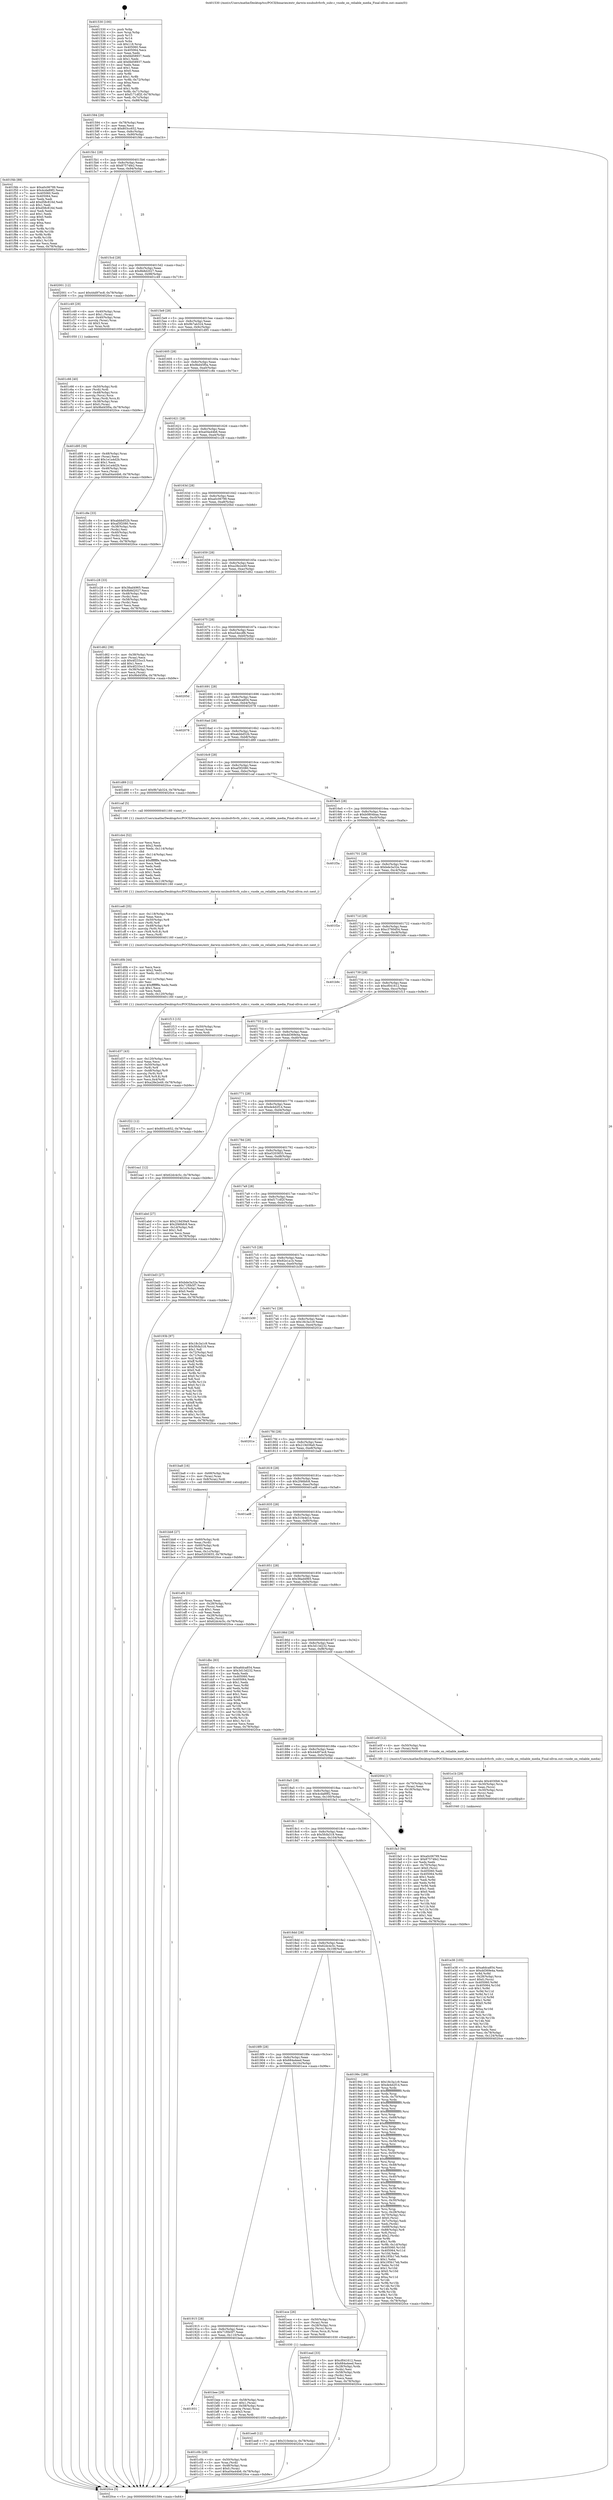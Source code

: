 digraph "0x401530" {
  label = "0x401530 (/mnt/c/Users/mathe/Desktop/tcc/POCII/binaries/extr_darwin-xnubsdvfsvfs_subr.c_vnode_on_reliable_media_Final-ollvm.out::main(0))"
  labelloc = "t"
  node[shape=record]

  Entry [label="",width=0.3,height=0.3,shape=circle,fillcolor=black,style=filled]
  "0x401594" [label="{
     0x401594 [29]\l
     | [instrs]\l
     &nbsp;&nbsp;0x401594 \<+3\>: mov -0x78(%rbp),%eax\l
     &nbsp;&nbsp;0x401597 \<+2\>: mov %eax,%ecx\l
     &nbsp;&nbsp;0x401599 \<+6\>: sub $0x803cc652,%ecx\l
     &nbsp;&nbsp;0x40159f \<+6\>: mov %eax,-0x8c(%rbp)\l
     &nbsp;&nbsp;0x4015a5 \<+6\>: mov %ecx,-0x90(%rbp)\l
     &nbsp;&nbsp;0x4015ab \<+6\>: je 0000000000401f4b \<main+0xa1b\>\l
  }"]
  "0x401f4b" [label="{
     0x401f4b [88]\l
     | [instrs]\l
     &nbsp;&nbsp;0x401f4b \<+5\>: mov $0xa0c06799,%eax\l
     &nbsp;&nbsp;0x401f50 \<+5\>: mov $0x4cda89f2,%ecx\l
     &nbsp;&nbsp;0x401f55 \<+7\>: mov 0x405060,%edx\l
     &nbsp;&nbsp;0x401f5c \<+7\>: mov 0x405064,%esi\l
     &nbsp;&nbsp;0x401f63 \<+2\>: mov %edx,%edi\l
     &nbsp;&nbsp;0x401f65 \<+6\>: add $0xd58c816d,%edi\l
     &nbsp;&nbsp;0x401f6b \<+3\>: sub $0x1,%edi\l
     &nbsp;&nbsp;0x401f6e \<+6\>: sub $0xd58c816d,%edi\l
     &nbsp;&nbsp;0x401f74 \<+3\>: imul %edi,%edx\l
     &nbsp;&nbsp;0x401f77 \<+3\>: and $0x1,%edx\l
     &nbsp;&nbsp;0x401f7a \<+3\>: cmp $0x0,%edx\l
     &nbsp;&nbsp;0x401f7d \<+4\>: sete %r8b\l
     &nbsp;&nbsp;0x401f81 \<+3\>: cmp $0xa,%esi\l
     &nbsp;&nbsp;0x401f84 \<+4\>: setl %r9b\l
     &nbsp;&nbsp;0x401f88 \<+3\>: mov %r8b,%r10b\l
     &nbsp;&nbsp;0x401f8b \<+3\>: and %r9b,%r10b\l
     &nbsp;&nbsp;0x401f8e \<+3\>: xor %r9b,%r8b\l
     &nbsp;&nbsp;0x401f91 \<+3\>: or %r8b,%r10b\l
     &nbsp;&nbsp;0x401f94 \<+4\>: test $0x1,%r10b\l
     &nbsp;&nbsp;0x401f98 \<+3\>: cmovne %ecx,%eax\l
     &nbsp;&nbsp;0x401f9b \<+3\>: mov %eax,-0x78(%rbp)\l
     &nbsp;&nbsp;0x401f9e \<+5\>: jmp 00000000004020ce \<main+0xb9e\>\l
  }"]
  "0x4015b1" [label="{
     0x4015b1 [28]\l
     | [instrs]\l
     &nbsp;&nbsp;0x4015b1 \<+5\>: jmp 00000000004015b6 \<main+0x86\>\l
     &nbsp;&nbsp;0x4015b6 \<+6\>: mov -0x8c(%rbp),%eax\l
     &nbsp;&nbsp;0x4015bc \<+5\>: sub $0x87574fe2,%eax\l
     &nbsp;&nbsp;0x4015c1 \<+6\>: mov %eax,-0x94(%rbp)\l
     &nbsp;&nbsp;0x4015c7 \<+6\>: je 0000000000402001 \<main+0xad1\>\l
  }"]
  Exit [label="",width=0.3,height=0.3,shape=circle,fillcolor=black,style=filled,peripheries=2]
  "0x402001" [label="{
     0x402001 [12]\l
     | [instrs]\l
     &nbsp;&nbsp;0x402001 \<+7\>: movl $0x44d97ec8,-0x78(%rbp)\l
     &nbsp;&nbsp;0x402008 \<+5\>: jmp 00000000004020ce \<main+0xb9e\>\l
  }"]
  "0x4015cd" [label="{
     0x4015cd [28]\l
     | [instrs]\l
     &nbsp;&nbsp;0x4015cd \<+5\>: jmp 00000000004015d2 \<main+0xa2\>\l
     &nbsp;&nbsp;0x4015d2 \<+6\>: mov -0x8c(%rbp),%eax\l
     &nbsp;&nbsp;0x4015d8 \<+5\>: sub $0x8b8d2027,%eax\l
     &nbsp;&nbsp;0x4015dd \<+6\>: mov %eax,-0x98(%rbp)\l
     &nbsp;&nbsp;0x4015e3 \<+6\>: je 0000000000401c49 \<main+0x719\>\l
  }"]
  "0x401f22" [label="{
     0x401f22 [12]\l
     | [instrs]\l
     &nbsp;&nbsp;0x401f22 \<+7\>: movl $0x803cc652,-0x78(%rbp)\l
     &nbsp;&nbsp;0x401f29 \<+5\>: jmp 00000000004020ce \<main+0xb9e\>\l
  }"]
  "0x401c49" [label="{
     0x401c49 [29]\l
     | [instrs]\l
     &nbsp;&nbsp;0x401c49 \<+4\>: mov -0x40(%rbp),%rax\l
     &nbsp;&nbsp;0x401c4d \<+6\>: movl $0x1,(%rax)\l
     &nbsp;&nbsp;0x401c53 \<+4\>: mov -0x40(%rbp),%rax\l
     &nbsp;&nbsp;0x401c57 \<+3\>: movslq (%rax),%rax\l
     &nbsp;&nbsp;0x401c5a \<+4\>: shl $0x3,%rax\l
     &nbsp;&nbsp;0x401c5e \<+3\>: mov %rax,%rdi\l
     &nbsp;&nbsp;0x401c61 \<+5\>: call 0000000000401050 \<malloc@plt\>\l
     | [calls]\l
     &nbsp;&nbsp;0x401050 \{1\} (unknown)\l
  }"]
  "0x4015e9" [label="{
     0x4015e9 [28]\l
     | [instrs]\l
     &nbsp;&nbsp;0x4015e9 \<+5\>: jmp 00000000004015ee \<main+0xbe\>\l
     &nbsp;&nbsp;0x4015ee \<+6\>: mov -0x8c(%rbp),%eax\l
     &nbsp;&nbsp;0x4015f4 \<+5\>: sub $0x9b7ab324,%eax\l
     &nbsp;&nbsp;0x4015f9 \<+6\>: mov %eax,-0x9c(%rbp)\l
     &nbsp;&nbsp;0x4015ff \<+6\>: je 0000000000401d95 \<main+0x865\>\l
  }"]
  "0x401ee8" [label="{
     0x401ee8 [12]\l
     | [instrs]\l
     &nbsp;&nbsp;0x401ee8 \<+7\>: movl $0x310e4e1e,-0x78(%rbp)\l
     &nbsp;&nbsp;0x401eef \<+5\>: jmp 00000000004020ce \<main+0xb9e\>\l
  }"]
  "0x401d95" [label="{
     0x401d95 [39]\l
     | [instrs]\l
     &nbsp;&nbsp;0x401d95 \<+4\>: mov -0x48(%rbp),%rax\l
     &nbsp;&nbsp;0x401d99 \<+2\>: mov (%rax),%ecx\l
     &nbsp;&nbsp;0x401d9b \<+6\>: add $0x1e1a4d2b,%ecx\l
     &nbsp;&nbsp;0x401da1 \<+3\>: add $0x1,%ecx\l
     &nbsp;&nbsp;0x401da4 \<+6\>: sub $0x1e1a4d2b,%ecx\l
     &nbsp;&nbsp;0x401daa \<+4\>: mov -0x48(%rbp),%rax\l
     &nbsp;&nbsp;0x401dae \<+2\>: mov %ecx,(%rax)\l
     &nbsp;&nbsp;0x401db0 \<+7\>: movl $0xa04a44b6,-0x78(%rbp)\l
     &nbsp;&nbsp;0x401db7 \<+5\>: jmp 00000000004020ce \<main+0xb9e\>\l
  }"]
  "0x401605" [label="{
     0x401605 [28]\l
     | [instrs]\l
     &nbsp;&nbsp;0x401605 \<+5\>: jmp 000000000040160a \<main+0xda\>\l
     &nbsp;&nbsp;0x40160a \<+6\>: mov -0x8c(%rbp),%eax\l
     &nbsp;&nbsp;0x401610 \<+5\>: sub $0x9bd45f0a,%eax\l
     &nbsp;&nbsp;0x401615 \<+6\>: mov %eax,-0xa0(%rbp)\l
     &nbsp;&nbsp;0x40161b \<+6\>: je 0000000000401c8e \<main+0x75e\>\l
  }"]
  "0x401e38" [label="{
     0x401e38 [105]\l
     | [instrs]\l
     &nbsp;&nbsp;0x401e38 \<+5\>: mov $0xa6dca854,%esi\l
     &nbsp;&nbsp;0x401e3d \<+5\>: mov $0xdd369e4a,%edx\l
     &nbsp;&nbsp;0x401e42 \<+3\>: xor %r8d,%r8d\l
     &nbsp;&nbsp;0x401e45 \<+4\>: mov -0x28(%rbp),%rcx\l
     &nbsp;&nbsp;0x401e49 \<+6\>: movl $0x0,(%rcx)\l
     &nbsp;&nbsp;0x401e4f \<+8\>: mov 0x405060,%r9d\l
     &nbsp;&nbsp;0x401e57 \<+8\>: mov 0x405064,%r10d\l
     &nbsp;&nbsp;0x401e5f \<+4\>: sub $0x1,%r8d\l
     &nbsp;&nbsp;0x401e63 \<+3\>: mov %r9d,%r11d\l
     &nbsp;&nbsp;0x401e66 \<+3\>: add %r8d,%r11d\l
     &nbsp;&nbsp;0x401e69 \<+4\>: imul %r11d,%r9d\l
     &nbsp;&nbsp;0x401e6d \<+4\>: and $0x1,%r9d\l
     &nbsp;&nbsp;0x401e71 \<+4\>: cmp $0x0,%r9d\l
     &nbsp;&nbsp;0x401e75 \<+3\>: sete %bl\l
     &nbsp;&nbsp;0x401e78 \<+4\>: cmp $0xa,%r10d\l
     &nbsp;&nbsp;0x401e7c \<+4\>: setl %r14b\l
     &nbsp;&nbsp;0x401e80 \<+3\>: mov %bl,%r15b\l
     &nbsp;&nbsp;0x401e83 \<+3\>: and %r14b,%r15b\l
     &nbsp;&nbsp;0x401e86 \<+3\>: xor %r14b,%bl\l
     &nbsp;&nbsp;0x401e89 \<+3\>: or %bl,%r15b\l
     &nbsp;&nbsp;0x401e8c \<+4\>: test $0x1,%r15b\l
     &nbsp;&nbsp;0x401e90 \<+3\>: cmovne %edx,%esi\l
     &nbsp;&nbsp;0x401e93 \<+3\>: mov %esi,-0x78(%rbp)\l
     &nbsp;&nbsp;0x401e96 \<+6\>: mov %eax,-0x124(%rbp)\l
     &nbsp;&nbsp;0x401e9c \<+5\>: jmp 00000000004020ce \<main+0xb9e\>\l
  }"]
  "0x401c8e" [label="{
     0x401c8e [33]\l
     | [instrs]\l
     &nbsp;&nbsp;0x401c8e \<+5\>: mov $0xabbbd52b,%eax\l
     &nbsp;&nbsp;0x401c93 \<+5\>: mov $0xaf3f2080,%ecx\l
     &nbsp;&nbsp;0x401c98 \<+4\>: mov -0x38(%rbp),%rdx\l
     &nbsp;&nbsp;0x401c9c \<+2\>: mov (%rdx),%esi\l
     &nbsp;&nbsp;0x401c9e \<+4\>: mov -0x40(%rbp),%rdx\l
     &nbsp;&nbsp;0x401ca2 \<+2\>: cmp (%rdx),%esi\l
     &nbsp;&nbsp;0x401ca4 \<+3\>: cmovl %ecx,%eax\l
     &nbsp;&nbsp;0x401ca7 \<+3\>: mov %eax,-0x78(%rbp)\l
     &nbsp;&nbsp;0x401caa \<+5\>: jmp 00000000004020ce \<main+0xb9e\>\l
  }"]
  "0x401621" [label="{
     0x401621 [28]\l
     | [instrs]\l
     &nbsp;&nbsp;0x401621 \<+5\>: jmp 0000000000401626 \<main+0xf6\>\l
     &nbsp;&nbsp;0x401626 \<+6\>: mov -0x8c(%rbp),%eax\l
     &nbsp;&nbsp;0x40162c \<+5\>: sub $0xa04a44b6,%eax\l
     &nbsp;&nbsp;0x401631 \<+6\>: mov %eax,-0xa4(%rbp)\l
     &nbsp;&nbsp;0x401637 \<+6\>: je 0000000000401c28 \<main+0x6f8\>\l
  }"]
  "0x401e1b" [label="{
     0x401e1b [29]\l
     | [instrs]\l
     &nbsp;&nbsp;0x401e1b \<+10\>: movabs $0x4030b6,%rdi\l
     &nbsp;&nbsp;0x401e25 \<+4\>: mov -0x30(%rbp),%rcx\l
     &nbsp;&nbsp;0x401e29 \<+2\>: mov %eax,(%rcx)\l
     &nbsp;&nbsp;0x401e2b \<+4\>: mov -0x30(%rbp),%rcx\l
     &nbsp;&nbsp;0x401e2f \<+2\>: mov (%rcx),%esi\l
     &nbsp;&nbsp;0x401e31 \<+2\>: mov $0x0,%al\l
     &nbsp;&nbsp;0x401e33 \<+5\>: call 0000000000401040 \<printf@plt\>\l
     | [calls]\l
     &nbsp;&nbsp;0x401040 \{1\} (unknown)\l
  }"]
  "0x401c28" [label="{
     0x401c28 [33]\l
     | [instrs]\l
     &nbsp;&nbsp;0x401c28 \<+5\>: mov $0x38ad4965,%eax\l
     &nbsp;&nbsp;0x401c2d \<+5\>: mov $0x8b8d2027,%ecx\l
     &nbsp;&nbsp;0x401c32 \<+4\>: mov -0x48(%rbp),%rdx\l
     &nbsp;&nbsp;0x401c36 \<+2\>: mov (%rdx),%esi\l
     &nbsp;&nbsp;0x401c38 \<+4\>: mov -0x58(%rbp),%rdx\l
     &nbsp;&nbsp;0x401c3c \<+2\>: cmp (%rdx),%esi\l
     &nbsp;&nbsp;0x401c3e \<+3\>: cmovl %ecx,%eax\l
     &nbsp;&nbsp;0x401c41 \<+3\>: mov %eax,-0x78(%rbp)\l
     &nbsp;&nbsp;0x401c44 \<+5\>: jmp 00000000004020ce \<main+0xb9e\>\l
  }"]
  "0x40163d" [label="{
     0x40163d [28]\l
     | [instrs]\l
     &nbsp;&nbsp;0x40163d \<+5\>: jmp 0000000000401642 \<main+0x112\>\l
     &nbsp;&nbsp;0x401642 \<+6\>: mov -0x8c(%rbp),%eax\l
     &nbsp;&nbsp;0x401648 \<+5\>: sub $0xa0c06799,%eax\l
     &nbsp;&nbsp;0x40164d \<+6\>: mov %eax,-0xa8(%rbp)\l
     &nbsp;&nbsp;0x401653 \<+6\>: je 00000000004020bd \<main+0xb8d\>\l
  }"]
  "0x401d37" [label="{
     0x401d37 [43]\l
     | [instrs]\l
     &nbsp;&nbsp;0x401d37 \<+6\>: mov -0x120(%rbp),%ecx\l
     &nbsp;&nbsp;0x401d3d \<+3\>: imul %eax,%ecx\l
     &nbsp;&nbsp;0x401d40 \<+4\>: mov -0x50(%rbp),%r8\l
     &nbsp;&nbsp;0x401d44 \<+3\>: mov (%r8),%r8\l
     &nbsp;&nbsp;0x401d47 \<+4\>: mov -0x48(%rbp),%r9\l
     &nbsp;&nbsp;0x401d4b \<+3\>: movslq (%r9),%r9\l
     &nbsp;&nbsp;0x401d4e \<+4\>: mov (%r8,%r9,8),%r8\l
     &nbsp;&nbsp;0x401d52 \<+4\>: mov %ecx,0x4(%r8)\l
     &nbsp;&nbsp;0x401d56 \<+7\>: movl $0xa28e2e49,-0x78(%rbp)\l
     &nbsp;&nbsp;0x401d5d \<+5\>: jmp 00000000004020ce \<main+0xb9e\>\l
  }"]
  "0x4020bd" [label="{
     0x4020bd\l
  }", style=dashed]
  "0x401659" [label="{
     0x401659 [28]\l
     | [instrs]\l
     &nbsp;&nbsp;0x401659 \<+5\>: jmp 000000000040165e \<main+0x12e\>\l
     &nbsp;&nbsp;0x40165e \<+6\>: mov -0x8c(%rbp),%eax\l
     &nbsp;&nbsp;0x401664 \<+5\>: sub $0xa28e2e49,%eax\l
     &nbsp;&nbsp;0x401669 \<+6\>: mov %eax,-0xac(%rbp)\l
     &nbsp;&nbsp;0x40166f \<+6\>: je 0000000000401d62 \<main+0x832\>\l
  }"]
  "0x401d0b" [label="{
     0x401d0b [44]\l
     | [instrs]\l
     &nbsp;&nbsp;0x401d0b \<+2\>: xor %ecx,%ecx\l
     &nbsp;&nbsp;0x401d0d \<+5\>: mov $0x2,%edx\l
     &nbsp;&nbsp;0x401d12 \<+6\>: mov %edx,-0x11c(%rbp)\l
     &nbsp;&nbsp;0x401d18 \<+1\>: cltd\l
     &nbsp;&nbsp;0x401d19 \<+6\>: mov -0x11c(%rbp),%esi\l
     &nbsp;&nbsp;0x401d1f \<+2\>: idiv %esi\l
     &nbsp;&nbsp;0x401d21 \<+6\>: imul $0xfffffffe,%edx,%edx\l
     &nbsp;&nbsp;0x401d27 \<+3\>: sub $0x1,%ecx\l
     &nbsp;&nbsp;0x401d2a \<+2\>: sub %ecx,%edx\l
     &nbsp;&nbsp;0x401d2c \<+6\>: mov %edx,-0x120(%rbp)\l
     &nbsp;&nbsp;0x401d32 \<+5\>: call 0000000000401160 \<next_i\>\l
     | [calls]\l
     &nbsp;&nbsp;0x401160 \{1\} (/mnt/c/Users/mathe/Desktop/tcc/POCII/binaries/extr_darwin-xnubsdvfsvfs_subr.c_vnode_on_reliable_media_Final-ollvm.out::next_i)\l
  }"]
  "0x401d62" [label="{
     0x401d62 [39]\l
     | [instrs]\l
     &nbsp;&nbsp;0x401d62 \<+4\>: mov -0x38(%rbp),%rax\l
     &nbsp;&nbsp;0x401d66 \<+2\>: mov (%rax),%ecx\l
     &nbsp;&nbsp;0x401d68 \<+6\>: sub $0x4f233cc3,%ecx\l
     &nbsp;&nbsp;0x401d6e \<+3\>: add $0x1,%ecx\l
     &nbsp;&nbsp;0x401d71 \<+6\>: add $0x4f233cc3,%ecx\l
     &nbsp;&nbsp;0x401d77 \<+4\>: mov -0x38(%rbp),%rax\l
     &nbsp;&nbsp;0x401d7b \<+2\>: mov %ecx,(%rax)\l
     &nbsp;&nbsp;0x401d7d \<+7\>: movl $0x9bd45f0a,-0x78(%rbp)\l
     &nbsp;&nbsp;0x401d84 \<+5\>: jmp 00000000004020ce \<main+0xb9e\>\l
  }"]
  "0x401675" [label="{
     0x401675 [28]\l
     | [instrs]\l
     &nbsp;&nbsp;0x401675 \<+5\>: jmp 000000000040167a \<main+0x14a\>\l
     &nbsp;&nbsp;0x40167a \<+6\>: mov -0x8c(%rbp),%eax\l
     &nbsp;&nbsp;0x401680 \<+5\>: sub $0xa54ecdfb,%eax\l
     &nbsp;&nbsp;0x401685 \<+6\>: mov %eax,-0xb0(%rbp)\l
     &nbsp;&nbsp;0x40168b \<+6\>: je 000000000040205d \<main+0xb2d\>\l
  }"]
  "0x401ce8" [label="{
     0x401ce8 [35]\l
     | [instrs]\l
     &nbsp;&nbsp;0x401ce8 \<+6\>: mov -0x118(%rbp),%ecx\l
     &nbsp;&nbsp;0x401cee \<+3\>: imul %eax,%ecx\l
     &nbsp;&nbsp;0x401cf1 \<+4\>: mov -0x50(%rbp),%r8\l
     &nbsp;&nbsp;0x401cf5 \<+3\>: mov (%r8),%r8\l
     &nbsp;&nbsp;0x401cf8 \<+4\>: mov -0x48(%rbp),%r9\l
     &nbsp;&nbsp;0x401cfc \<+3\>: movslq (%r9),%r9\l
     &nbsp;&nbsp;0x401cff \<+4\>: mov (%r8,%r9,8),%r8\l
     &nbsp;&nbsp;0x401d03 \<+3\>: mov %ecx,(%r8)\l
     &nbsp;&nbsp;0x401d06 \<+5\>: call 0000000000401160 \<next_i\>\l
     | [calls]\l
     &nbsp;&nbsp;0x401160 \{1\} (/mnt/c/Users/mathe/Desktop/tcc/POCII/binaries/extr_darwin-xnubsdvfsvfs_subr.c_vnode_on_reliable_media_Final-ollvm.out::next_i)\l
  }"]
  "0x40205d" [label="{
     0x40205d\l
  }", style=dashed]
  "0x401691" [label="{
     0x401691 [28]\l
     | [instrs]\l
     &nbsp;&nbsp;0x401691 \<+5\>: jmp 0000000000401696 \<main+0x166\>\l
     &nbsp;&nbsp;0x401696 \<+6\>: mov -0x8c(%rbp),%eax\l
     &nbsp;&nbsp;0x40169c \<+5\>: sub $0xa6dca854,%eax\l
     &nbsp;&nbsp;0x4016a1 \<+6\>: mov %eax,-0xb4(%rbp)\l
     &nbsp;&nbsp;0x4016a7 \<+6\>: je 0000000000402078 \<main+0xb48\>\l
  }"]
  "0x401cb4" [label="{
     0x401cb4 [52]\l
     | [instrs]\l
     &nbsp;&nbsp;0x401cb4 \<+2\>: xor %ecx,%ecx\l
     &nbsp;&nbsp;0x401cb6 \<+5\>: mov $0x2,%edx\l
     &nbsp;&nbsp;0x401cbb \<+6\>: mov %edx,-0x114(%rbp)\l
     &nbsp;&nbsp;0x401cc1 \<+1\>: cltd\l
     &nbsp;&nbsp;0x401cc2 \<+6\>: mov -0x114(%rbp),%esi\l
     &nbsp;&nbsp;0x401cc8 \<+2\>: idiv %esi\l
     &nbsp;&nbsp;0x401cca \<+6\>: imul $0xfffffffe,%edx,%edx\l
     &nbsp;&nbsp;0x401cd0 \<+2\>: mov %ecx,%edi\l
     &nbsp;&nbsp;0x401cd2 \<+2\>: sub %edx,%edi\l
     &nbsp;&nbsp;0x401cd4 \<+2\>: mov %ecx,%edx\l
     &nbsp;&nbsp;0x401cd6 \<+3\>: sub $0x1,%edx\l
     &nbsp;&nbsp;0x401cd9 \<+2\>: add %edx,%edi\l
     &nbsp;&nbsp;0x401cdb \<+2\>: sub %edi,%ecx\l
     &nbsp;&nbsp;0x401cdd \<+6\>: mov %ecx,-0x118(%rbp)\l
     &nbsp;&nbsp;0x401ce3 \<+5\>: call 0000000000401160 \<next_i\>\l
     | [calls]\l
     &nbsp;&nbsp;0x401160 \{1\} (/mnt/c/Users/mathe/Desktop/tcc/POCII/binaries/extr_darwin-xnubsdvfsvfs_subr.c_vnode_on_reliable_media_Final-ollvm.out::next_i)\l
  }"]
  "0x402078" [label="{
     0x402078\l
  }", style=dashed]
  "0x4016ad" [label="{
     0x4016ad [28]\l
     | [instrs]\l
     &nbsp;&nbsp;0x4016ad \<+5\>: jmp 00000000004016b2 \<main+0x182\>\l
     &nbsp;&nbsp;0x4016b2 \<+6\>: mov -0x8c(%rbp),%eax\l
     &nbsp;&nbsp;0x4016b8 \<+5\>: sub $0xabbbd52b,%eax\l
     &nbsp;&nbsp;0x4016bd \<+6\>: mov %eax,-0xb8(%rbp)\l
     &nbsp;&nbsp;0x4016c3 \<+6\>: je 0000000000401d89 \<main+0x859\>\l
  }"]
  "0x401c66" [label="{
     0x401c66 [40]\l
     | [instrs]\l
     &nbsp;&nbsp;0x401c66 \<+4\>: mov -0x50(%rbp),%rdi\l
     &nbsp;&nbsp;0x401c6a \<+3\>: mov (%rdi),%rdi\l
     &nbsp;&nbsp;0x401c6d \<+4\>: mov -0x48(%rbp),%rcx\l
     &nbsp;&nbsp;0x401c71 \<+3\>: movslq (%rcx),%rcx\l
     &nbsp;&nbsp;0x401c74 \<+4\>: mov %rax,(%rdi,%rcx,8)\l
     &nbsp;&nbsp;0x401c78 \<+4\>: mov -0x38(%rbp),%rax\l
     &nbsp;&nbsp;0x401c7c \<+6\>: movl $0x0,(%rax)\l
     &nbsp;&nbsp;0x401c82 \<+7\>: movl $0x9bd45f0a,-0x78(%rbp)\l
     &nbsp;&nbsp;0x401c89 \<+5\>: jmp 00000000004020ce \<main+0xb9e\>\l
  }"]
  "0x401d89" [label="{
     0x401d89 [12]\l
     | [instrs]\l
     &nbsp;&nbsp;0x401d89 \<+7\>: movl $0x9b7ab324,-0x78(%rbp)\l
     &nbsp;&nbsp;0x401d90 \<+5\>: jmp 00000000004020ce \<main+0xb9e\>\l
  }"]
  "0x4016c9" [label="{
     0x4016c9 [28]\l
     | [instrs]\l
     &nbsp;&nbsp;0x4016c9 \<+5\>: jmp 00000000004016ce \<main+0x19e\>\l
     &nbsp;&nbsp;0x4016ce \<+6\>: mov -0x8c(%rbp),%eax\l
     &nbsp;&nbsp;0x4016d4 \<+5\>: sub $0xaf3f2080,%eax\l
     &nbsp;&nbsp;0x4016d9 \<+6\>: mov %eax,-0xbc(%rbp)\l
     &nbsp;&nbsp;0x4016df \<+6\>: je 0000000000401caf \<main+0x77f\>\l
  }"]
  "0x401c0b" [label="{
     0x401c0b [29]\l
     | [instrs]\l
     &nbsp;&nbsp;0x401c0b \<+4\>: mov -0x50(%rbp),%rdi\l
     &nbsp;&nbsp;0x401c0f \<+3\>: mov %rax,(%rdi)\l
     &nbsp;&nbsp;0x401c12 \<+4\>: mov -0x48(%rbp),%rax\l
     &nbsp;&nbsp;0x401c16 \<+6\>: movl $0x0,(%rax)\l
     &nbsp;&nbsp;0x401c1c \<+7\>: movl $0xa04a44b6,-0x78(%rbp)\l
     &nbsp;&nbsp;0x401c23 \<+5\>: jmp 00000000004020ce \<main+0xb9e\>\l
  }"]
  "0x401caf" [label="{
     0x401caf [5]\l
     | [instrs]\l
     &nbsp;&nbsp;0x401caf \<+5\>: call 0000000000401160 \<next_i\>\l
     | [calls]\l
     &nbsp;&nbsp;0x401160 \{1\} (/mnt/c/Users/mathe/Desktop/tcc/POCII/binaries/extr_darwin-xnubsdvfsvfs_subr.c_vnode_on_reliable_media_Final-ollvm.out::next_i)\l
  }"]
  "0x4016e5" [label="{
     0x4016e5 [28]\l
     | [instrs]\l
     &nbsp;&nbsp;0x4016e5 \<+5\>: jmp 00000000004016ea \<main+0x1ba\>\l
     &nbsp;&nbsp;0x4016ea \<+6\>: mov -0x8c(%rbp),%eax\l
     &nbsp;&nbsp;0x4016f0 \<+5\>: sub $0xb0804baa,%eax\l
     &nbsp;&nbsp;0x4016f5 \<+6\>: mov %eax,-0xc0(%rbp)\l
     &nbsp;&nbsp;0x4016fb \<+6\>: je 0000000000401f3a \<main+0xa0a\>\l
  }"]
  "0x401931" [label="{
     0x401931\l
  }", style=dashed]
  "0x401f3a" [label="{
     0x401f3a\l
  }", style=dashed]
  "0x401701" [label="{
     0x401701 [28]\l
     | [instrs]\l
     &nbsp;&nbsp;0x401701 \<+5\>: jmp 0000000000401706 \<main+0x1d6\>\l
     &nbsp;&nbsp;0x401706 \<+6\>: mov -0x8c(%rbp),%eax\l
     &nbsp;&nbsp;0x40170c \<+5\>: sub $0xbde3a32e,%eax\l
     &nbsp;&nbsp;0x401711 \<+6\>: mov %eax,-0xc4(%rbp)\l
     &nbsp;&nbsp;0x401717 \<+6\>: je 0000000000401f2e \<main+0x9fe\>\l
  }"]
  "0x401bee" [label="{
     0x401bee [29]\l
     | [instrs]\l
     &nbsp;&nbsp;0x401bee \<+4\>: mov -0x58(%rbp),%rax\l
     &nbsp;&nbsp;0x401bf2 \<+6\>: movl $0x1,(%rax)\l
     &nbsp;&nbsp;0x401bf8 \<+4\>: mov -0x58(%rbp),%rax\l
     &nbsp;&nbsp;0x401bfc \<+3\>: movslq (%rax),%rax\l
     &nbsp;&nbsp;0x401bff \<+4\>: shl $0x3,%rax\l
     &nbsp;&nbsp;0x401c03 \<+3\>: mov %rax,%rdi\l
     &nbsp;&nbsp;0x401c06 \<+5\>: call 0000000000401050 \<malloc@plt\>\l
     | [calls]\l
     &nbsp;&nbsp;0x401050 \{1\} (unknown)\l
  }"]
  "0x401f2e" [label="{
     0x401f2e\l
  }", style=dashed]
  "0x40171d" [label="{
     0x40171d [28]\l
     | [instrs]\l
     &nbsp;&nbsp;0x40171d \<+5\>: jmp 0000000000401722 \<main+0x1f2\>\l
     &nbsp;&nbsp;0x401722 \<+6\>: mov -0x8c(%rbp),%eax\l
     &nbsp;&nbsp;0x401728 \<+5\>: sub $0xc3760d54,%eax\l
     &nbsp;&nbsp;0x40172d \<+6\>: mov %eax,-0xc8(%rbp)\l
     &nbsp;&nbsp;0x401733 \<+6\>: je 0000000000401b9c \<main+0x66c\>\l
  }"]
  "0x401915" [label="{
     0x401915 [28]\l
     | [instrs]\l
     &nbsp;&nbsp;0x401915 \<+5\>: jmp 000000000040191a \<main+0x3ea\>\l
     &nbsp;&nbsp;0x40191a \<+6\>: mov -0x8c(%rbp),%eax\l
     &nbsp;&nbsp;0x401920 \<+5\>: sub $0x71f0b5f7,%eax\l
     &nbsp;&nbsp;0x401925 \<+6\>: mov %eax,-0x110(%rbp)\l
     &nbsp;&nbsp;0x40192b \<+6\>: je 0000000000401bee \<main+0x6be\>\l
  }"]
  "0x401b9c" [label="{
     0x401b9c\l
  }", style=dashed]
  "0x401739" [label="{
     0x401739 [28]\l
     | [instrs]\l
     &nbsp;&nbsp;0x401739 \<+5\>: jmp 000000000040173e \<main+0x20e\>\l
     &nbsp;&nbsp;0x40173e \<+6\>: mov -0x8c(%rbp),%eax\l
     &nbsp;&nbsp;0x401744 \<+5\>: sub $0xcf041612,%eax\l
     &nbsp;&nbsp;0x401749 \<+6\>: mov %eax,-0xcc(%rbp)\l
     &nbsp;&nbsp;0x40174f \<+6\>: je 0000000000401f13 \<main+0x9e3\>\l
  }"]
  "0x401ece" [label="{
     0x401ece [26]\l
     | [instrs]\l
     &nbsp;&nbsp;0x401ece \<+4\>: mov -0x50(%rbp),%rax\l
     &nbsp;&nbsp;0x401ed2 \<+3\>: mov (%rax),%rax\l
     &nbsp;&nbsp;0x401ed5 \<+4\>: mov -0x28(%rbp),%rcx\l
     &nbsp;&nbsp;0x401ed9 \<+3\>: movslq (%rcx),%rcx\l
     &nbsp;&nbsp;0x401edc \<+4\>: mov (%rax,%rcx,8),%rax\l
     &nbsp;&nbsp;0x401ee0 \<+3\>: mov %rax,%rdi\l
     &nbsp;&nbsp;0x401ee3 \<+5\>: call 0000000000401030 \<free@plt\>\l
     | [calls]\l
     &nbsp;&nbsp;0x401030 \{1\} (unknown)\l
  }"]
  "0x401f13" [label="{
     0x401f13 [15]\l
     | [instrs]\l
     &nbsp;&nbsp;0x401f13 \<+4\>: mov -0x50(%rbp),%rax\l
     &nbsp;&nbsp;0x401f17 \<+3\>: mov (%rax),%rax\l
     &nbsp;&nbsp;0x401f1a \<+3\>: mov %rax,%rdi\l
     &nbsp;&nbsp;0x401f1d \<+5\>: call 0000000000401030 \<free@plt\>\l
     | [calls]\l
     &nbsp;&nbsp;0x401030 \{1\} (unknown)\l
  }"]
  "0x401755" [label="{
     0x401755 [28]\l
     | [instrs]\l
     &nbsp;&nbsp;0x401755 \<+5\>: jmp 000000000040175a \<main+0x22a\>\l
     &nbsp;&nbsp;0x40175a \<+6\>: mov -0x8c(%rbp),%eax\l
     &nbsp;&nbsp;0x401760 \<+5\>: sub $0xdd369e4a,%eax\l
     &nbsp;&nbsp;0x401765 \<+6\>: mov %eax,-0xd0(%rbp)\l
     &nbsp;&nbsp;0x40176b \<+6\>: je 0000000000401ea1 \<main+0x971\>\l
  }"]
  "0x4018f9" [label="{
     0x4018f9 [28]\l
     | [instrs]\l
     &nbsp;&nbsp;0x4018f9 \<+5\>: jmp 00000000004018fe \<main+0x3ce\>\l
     &nbsp;&nbsp;0x4018fe \<+6\>: mov -0x8c(%rbp),%eax\l
     &nbsp;&nbsp;0x401904 \<+5\>: sub $0x684a4eed,%eax\l
     &nbsp;&nbsp;0x401909 \<+6\>: mov %eax,-0x10c(%rbp)\l
     &nbsp;&nbsp;0x40190f \<+6\>: je 0000000000401ece \<main+0x99e\>\l
  }"]
  "0x401ea1" [label="{
     0x401ea1 [12]\l
     | [instrs]\l
     &nbsp;&nbsp;0x401ea1 \<+7\>: movl $0x62dc4c5c,-0x78(%rbp)\l
     &nbsp;&nbsp;0x401ea8 \<+5\>: jmp 00000000004020ce \<main+0xb9e\>\l
  }"]
  "0x401771" [label="{
     0x401771 [28]\l
     | [instrs]\l
     &nbsp;&nbsp;0x401771 \<+5\>: jmp 0000000000401776 \<main+0x246\>\l
     &nbsp;&nbsp;0x401776 \<+6\>: mov -0x8c(%rbp),%eax\l
     &nbsp;&nbsp;0x40177c \<+5\>: sub $0xde4d2f14,%eax\l
     &nbsp;&nbsp;0x401781 \<+6\>: mov %eax,-0xd4(%rbp)\l
     &nbsp;&nbsp;0x401787 \<+6\>: je 0000000000401abd \<main+0x58d\>\l
  }"]
  "0x401ead" [label="{
     0x401ead [33]\l
     | [instrs]\l
     &nbsp;&nbsp;0x401ead \<+5\>: mov $0xcf041612,%eax\l
     &nbsp;&nbsp;0x401eb2 \<+5\>: mov $0x684a4eed,%ecx\l
     &nbsp;&nbsp;0x401eb7 \<+4\>: mov -0x28(%rbp),%rdx\l
     &nbsp;&nbsp;0x401ebb \<+2\>: mov (%rdx),%esi\l
     &nbsp;&nbsp;0x401ebd \<+4\>: mov -0x58(%rbp),%rdx\l
     &nbsp;&nbsp;0x401ec1 \<+2\>: cmp (%rdx),%esi\l
     &nbsp;&nbsp;0x401ec3 \<+3\>: cmovl %ecx,%eax\l
     &nbsp;&nbsp;0x401ec6 \<+3\>: mov %eax,-0x78(%rbp)\l
     &nbsp;&nbsp;0x401ec9 \<+5\>: jmp 00000000004020ce \<main+0xb9e\>\l
  }"]
  "0x401abd" [label="{
     0x401abd [27]\l
     | [instrs]\l
     &nbsp;&nbsp;0x401abd \<+5\>: mov $0x219d39a9,%eax\l
     &nbsp;&nbsp;0x401ac2 \<+5\>: mov $0x2f46bfc8,%ecx\l
     &nbsp;&nbsp;0x401ac7 \<+3\>: mov -0x1d(%rbp),%dl\l
     &nbsp;&nbsp;0x401aca \<+3\>: test $0x1,%dl\l
     &nbsp;&nbsp;0x401acd \<+3\>: cmovne %ecx,%eax\l
     &nbsp;&nbsp;0x401ad0 \<+3\>: mov %eax,-0x78(%rbp)\l
     &nbsp;&nbsp;0x401ad3 \<+5\>: jmp 00000000004020ce \<main+0xb9e\>\l
  }"]
  "0x40178d" [label="{
     0x40178d [28]\l
     | [instrs]\l
     &nbsp;&nbsp;0x40178d \<+5\>: jmp 0000000000401792 \<main+0x262\>\l
     &nbsp;&nbsp;0x401792 \<+6\>: mov -0x8c(%rbp),%eax\l
     &nbsp;&nbsp;0x401798 \<+5\>: sub $0xe5203655,%eax\l
     &nbsp;&nbsp;0x40179d \<+6\>: mov %eax,-0xd8(%rbp)\l
     &nbsp;&nbsp;0x4017a3 \<+6\>: je 0000000000401bd3 \<main+0x6a3\>\l
  }"]
  "0x401bb8" [label="{
     0x401bb8 [27]\l
     | [instrs]\l
     &nbsp;&nbsp;0x401bb8 \<+4\>: mov -0x60(%rbp),%rdi\l
     &nbsp;&nbsp;0x401bbc \<+2\>: mov %eax,(%rdi)\l
     &nbsp;&nbsp;0x401bbe \<+4\>: mov -0x60(%rbp),%rdi\l
     &nbsp;&nbsp;0x401bc2 \<+2\>: mov (%rdi),%eax\l
     &nbsp;&nbsp;0x401bc4 \<+3\>: mov %eax,-0x1c(%rbp)\l
     &nbsp;&nbsp;0x401bc7 \<+7\>: movl $0xe5203655,-0x78(%rbp)\l
     &nbsp;&nbsp;0x401bce \<+5\>: jmp 00000000004020ce \<main+0xb9e\>\l
  }"]
  "0x401bd3" [label="{
     0x401bd3 [27]\l
     | [instrs]\l
     &nbsp;&nbsp;0x401bd3 \<+5\>: mov $0xbde3a32e,%eax\l
     &nbsp;&nbsp;0x401bd8 \<+5\>: mov $0x71f0b5f7,%ecx\l
     &nbsp;&nbsp;0x401bdd \<+3\>: mov -0x1c(%rbp),%edx\l
     &nbsp;&nbsp;0x401be0 \<+3\>: cmp $0x0,%edx\l
     &nbsp;&nbsp;0x401be3 \<+3\>: cmove %ecx,%eax\l
     &nbsp;&nbsp;0x401be6 \<+3\>: mov %eax,-0x78(%rbp)\l
     &nbsp;&nbsp;0x401be9 \<+5\>: jmp 00000000004020ce \<main+0xb9e\>\l
  }"]
  "0x4017a9" [label="{
     0x4017a9 [28]\l
     | [instrs]\l
     &nbsp;&nbsp;0x4017a9 \<+5\>: jmp 00000000004017ae \<main+0x27e\>\l
     &nbsp;&nbsp;0x4017ae \<+6\>: mov -0x8c(%rbp),%eax\l
     &nbsp;&nbsp;0x4017b4 \<+5\>: sub $0xf171df2f,%eax\l
     &nbsp;&nbsp;0x4017b9 \<+6\>: mov %eax,-0xdc(%rbp)\l
     &nbsp;&nbsp;0x4017bf \<+6\>: je 000000000040193b \<main+0x40b\>\l
  }"]
  "0x4018dd" [label="{
     0x4018dd [28]\l
     | [instrs]\l
     &nbsp;&nbsp;0x4018dd \<+5\>: jmp 00000000004018e2 \<main+0x3b2\>\l
     &nbsp;&nbsp;0x4018e2 \<+6\>: mov -0x8c(%rbp),%eax\l
     &nbsp;&nbsp;0x4018e8 \<+5\>: sub $0x62dc4c5c,%eax\l
     &nbsp;&nbsp;0x4018ed \<+6\>: mov %eax,-0x108(%rbp)\l
     &nbsp;&nbsp;0x4018f3 \<+6\>: je 0000000000401ead \<main+0x97d\>\l
  }"]
  "0x40193b" [label="{
     0x40193b [97]\l
     | [instrs]\l
     &nbsp;&nbsp;0x40193b \<+5\>: mov $0x18c3a1c9,%eax\l
     &nbsp;&nbsp;0x401940 \<+5\>: mov $0x5fcfa318,%ecx\l
     &nbsp;&nbsp;0x401945 \<+2\>: mov $0x1,%dl\l
     &nbsp;&nbsp;0x401947 \<+4\>: mov -0x72(%rbp),%sil\l
     &nbsp;&nbsp;0x40194b \<+4\>: mov -0x71(%rbp),%dil\l
     &nbsp;&nbsp;0x40194f \<+3\>: mov %sil,%r8b\l
     &nbsp;&nbsp;0x401952 \<+4\>: xor $0xff,%r8b\l
     &nbsp;&nbsp;0x401956 \<+3\>: mov %dil,%r9b\l
     &nbsp;&nbsp;0x401959 \<+4\>: xor $0xff,%r9b\l
     &nbsp;&nbsp;0x40195d \<+3\>: xor $0x0,%dl\l
     &nbsp;&nbsp;0x401960 \<+3\>: mov %r8b,%r10b\l
     &nbsp;&nbsp;0x401963 \<+4\>: and $0x0,%r10b\l
     &nbsp;&nbsp;0x401967 \<+3\>: and %dl,%sil\l
     &nbsp;&nbsp;0x40196a \<+3\>: mov %r9b,%r11b\l
     &nbsp;&nbsp;0x40196d \<+4\>: and $0x0,%r11b\l
     &nbsp;&nbsp;0x401971 \<+3\>: and %dl,%dil\l
     &nbsp;&nbsp;0x401974 \<+3\>: or %sil,%r10b\l
     &nbsp;&nbsp;0x401977 \<+3\>: or %dil,%r11b\l
     &nbsp;&nbsp;0x40197a \<+3\>: xor %r11b,%r10b\l
     &nbsp;&nbsp;0x40197d \<+3\>: or %r9b,%r8b\l
     &nbsp;&nbsp;0x401980 \<+4\>: xor $0xff,%r8b\l
     &nbsp;&nbsp;0x401984 \<+3\>: or $0x0,%dl\l
     &nbsp;&nbsp;0x401987 \<+3\>: and %dl,%r8b\l
     &nbsp;&nbsp;0x40198a \<+3\>: or %r8b,%r10b\l
     &nbsp;&nbsp;0x40198d \<+4\>: test $0x1,%r10b\l
     &nbsp;&nbsp;0x401991 \<+3\>: cmovne %ecx,%eax\l
     &nbsp;&nbsp;0x401994 \<+3\>: mov %eax,-0x78(%rbp)\l
     &nbsp;&nbsp;0x401997 \<+5\>: jmp 00000000004020ce \<main+0xb9e\>\l
  }"]
  "0x4017c5" [label="{
     0x4017c5 [28]\l
     | [instrs]\l
     &nbsp;&nbsp;0x4017c5 \<+5\>: jmp 00000000004017ca \<main+0x29a\>\l
     &nbsp;&nbsp;0x4017ca \<+6\>: mov -0x8c(%rbp),%eax\l
     &nbsp;&nbsp;0x4017d0 \<+5\>: sub $0x92e1a1b,%eax\l
     &nbsp;&nbsp;0x4017d5 \<+6\>: mov %eax,-0xe0(%rbp)\l
     &nbsp;&nbsp;0x4017db \<+6\>: je 0000000000401b30 \<main+0x600\>\l
  }"]
  "0x4020ce" [label="{
     0x4020ce [5]\l
     | [instrs]\l
     &nbsp;&nbsp;0x4020ce \<+5\>: jmp 0000000000401594 \<main+0x64\>\l
  }"]
  "0x401530" [label="{
     0x401530 [100]\l
     | [instrs]\l
     &nbsp;&nbsp;0x401530 \<+1\>: push %rbp\l
     &nbsp;&nbsp;0x401531 \<+3\>: mov %rsp,%rbp\l
     &nbsp;&nbsp;0x401534 \<+2\>: push %r15\l
     &nbsp;&nbsp;0x401536 \<+2\>: push %r14\l
     &nbsp;&nbsp;0x401538 \<+1\>: push %rbx\l
     &nbsp;&nbsp;0x401539 \<+7\>: sub $0x118,%rsp\l
     &nbsp;&nbsp;0x401540 \<+7\>: mov 0x405060,%eax\l
     &nbsp;&nbsp;0x401547 \<+7\>: mov 0x405064,%ecx\l
     &nbsp;&nbsp;0x40154e \<+2\>: mov %eax,%edx\l
     &nbsp;&nbsp;0x401550 \<+6\>: sub $0xfdd58937,%edx\l
     &nbsp;&nbsp;0x401556 \<+3\>: sub $0x1,%edx\l
     &nbsp;&nbsp;0x401559 \<+6\>: add $0xfdd58937,%edx\l
     &nbsp;&nbsp;0x40155f \<+3\>: imul %edx,%eax\l
     &nbsp;&nbsp;0x401562 \<+3\>: and $0x1,%eax\l
     &nbsp;&nbsp;0x401565 \<+3\>: cmp $0x0,%eax\l
     &nbsp;&nbsp;0x401568 \<+4\>: sete %r8b\l
     &nbsp;&nbsp;0x40156c \<+4\>: and $0x1,%r8b\l
     &nbsp;&nbsp;0x401570 \<+4\>: mov %r8b,-0x72(%rbp)\l
     &nbsp;&nbsp;0x401574 \<+3\>: cmp $0xa,%ecx\l
     &nbsp;&nbsp;0x401577 \<+4\>: setl %r8b\l
     &nbsp;&nbsp;0x40157b \<+4\>: and $0x1,%r8b\l
     &nbsp;&nbsp;0x40157f \<+4\>: mov %r8b,-0x71(%rbp)\l
     &nbsp;&nbsp;0x401583 \<+7\>: movl $0xf171df2f,-0x78(%rbp)\l
     &nbsp;&nbsp;0x40158a \<+3\>: mov %edi,-0x7c(%rbp)\l
     &nbsp;&nbsp;0x40158d \<+7\>: mov %rsi,-0x88(%rbp)\l
  }"]
  "0x40199c" [label="{
     0x40199c [289]\l
     | [instrs]\l
     &nbsp;&nbsp;0x40199c \<+5\>: mov $0x18c3a1c9,%eax\l
     &nbsp;&nbsp;0x4019a1 \<+5\>: mov $0xde4d2f14,%ecx\l
     &nbsp;&nbsp;0x4019a6 \<+3\>: mov %rsp,%rdx\l
     &nbsp;&nbsp;0x4019a9 \<+4\>: add $0xfffffffffffffff0,%rdx\l
     &nbsp;&nbsp;0x4019ad \<+3\>: mov %rdx,%rsp\l
     &nbsp;&nbsp;0x4019b0 \<+4\>: mov %rdx,-0x70(%rbp)\l
     &nbsp;&nbsp;0x4019b4 \<+3\>: mov %rsp,%rdx\l
     &nbsp;&nbsp;0x4019b7 \<+4\>: add $0xfffffffffffffff0,%rdx\l
     &nbsp;&nbsp;0x4019bb \<+3\>: mov %rdx,%rsp\l
     &nbsp;&nbsp;0x4019be \<+3\>: mov %rsp,%rsi\l
     &nbsp;&nbsp;0x4019c1 \<+4\>: add $0xfffffffffffffff0,%rsi\l
     &nbsp;&nbsp;0x4019c5 \<+3\>: mov %rsi,%rsp\l
     &nbsp;&nbsp;0x4019c8 \<+4\>: mov %rsi,-0x68(%rbp)\l
     &nbsp;&nbsp;0x4019cc \<+3\>: mov %rsp,%rsi\l
     &nbsp;&nbsp;0x4019cf \<+4\>: add $0xfffffffffffffff0,%rsi\l
     &nbsp;&nbsp;0x4019d3 \<+3\>: mov %rsi,%rsp\l
     &nbsp;&nbsp;0x4019d6 \<+4\>: mov %rsi,-0x60(%rbp)\l
     &nbsp;&nbsp;0x4019da \<+3\>: mov %rsp,%rsi\l
     &nbsp;&nbsp;0x4019dd \<+4\>: add $0xfffffffffffffff0,%rsi\l
     &nbsp;&nbsp;0x4019e1 \<+3\>: mov %rsi,%rsp\l
     &nbsp;&nbsp;0x4019e4 \<+4\>: mov %rsi,-0x58(%rbp)\l
     &nbsp;&nbsp;0x4019e8 \<+3\>: mov %rsp,%rsi\l
     &nbsp;&nbsp;0x4019eb \<+4\>: add $0xfffffffffffffff0,%rsi\l
     &nbsp;&nbsp;0x4019ef \<+3\>: mov %rsi,%rsp\l
     &nbsp;&nbsp;0x4019f2 \<+4\>: mov %rsi,-0x50(%rbp)\l
     &nbsp;&nbsp;0x4019f6 \<+3\>: mov %rsp,%rsi\l
     &nbsp;&nbsp;0x4019f9 \<+4\>: add $0xfffffffffffffff0,%rsi\l
     &nbsp;&nbsp;0x4019fd \<+3\>: mov %rsi,%rsp\l
     &nbsp;&nbsp;0x401a00 \<+4\>: mov %rsi,-0x48(%rbp)\l
     &nbsp;&nbsp;0x401a04 \<+3\>: mov %rsp,%rsi\l
     &nbsp;&nbsp;0x401a07 \<+4\>: add $0xfffffffffffffff0,%rsi\l
     &nbsp;&nbsp;0x401a0b \<+3\>: mov %rsi,%rsp\l
     &nbsp;&nbsp;0x401a0e \<+4\>: mov %rsi,-0x40(%rbp)\l
     &nbsp;&nbsp;0x401a12 \<+3\>: mov %rsp,%rsi\l
     &nbsp;&nbsp;0x401a15 \<+4\>: add $0xfffffffffffffff0,%rsi\l
     &nbsp;&nbsp;0x401a19 \<+3\>: mov %rsi,%rsp\l
     &nbsp;&nbsp;0x401a1c \<+4\>: mov %rsi,-0x38(%rbp)\l
     &nbsp;&nbsp;0x401a20 \<+3\>: mov %rsp,%rsi\l
     &nbsp;&nbsp;0x401a23 \<+4\>: add $0xfffffffffffffff0,%rsi\l
     &nbsp;&nbsp;0x401a27 \<+3\>: mov %rsi,%rsp\l
     &nbsp;&nbsp;0x401a2a \<+4\>: mov %rsi,-0x30(%rbp)\l
     &nbsp;&nbsp;0x401a2e \<+3\>: mov %rsp,%rsi\l
     &nbsp;&nbsp;0x401a31 \<+4\>: add $0xfffffffffffffff0,%rsi\l
     &nbsp;&nbsp;0x401a35 \<+3\>: mov %rsi,%rsp\l
     &nbsp;&nbsp;0x401a38 \<+4\>: mov %rsi,-0x28(%rbp)\l
     &nbsp;&nbsp;0x401a3c \<+4\>: mov -0x70(%rbp),%rsi\l
     &nbsp;&nbsp;0x401a40 \<+6\>: movl $0x0,(%rsi)\l
     &nbsp;&nbsp;0x401a46 \<+3\>: mov -0x7c(%rbp),%edi\l
     &nbsp;&nbsp;0x401a49 \<+2\>: mov %edi,(%rdx)\l
     &nbsp;&nbsp;0x401a4b \<+4\>: mov -0x68(%rbp),%rsi\l
     &nbsp;&nbsp;0x401a4f \<+7\>: mov -0x88(%rbp),%r8\l
     &nbsp;&nbsp;0x401a56 \<+3\>: mov %r8,(%rsi)\l
     &nbsp;&nbsp;0x401a59 \<+3\>: cmpl $0x2,(%rdx)\l
     &nbsp;&nbsp;0x401a5c \<+4\>: setne %r9b\l
     &nbsp;&nbsp;0x401a60 \<+4\>: and $0x1,%r9b\l
     &nbsp;&nbsp;0x401a64 \<+4\>: mov %r9b,-0x1d(%rbp)\l
     &nbsp;&nbsp;0x401a68 \<+8\>: mov 0x405060,%r10d\l
     &nbsp;&nbsp;0x401a70 \<+8\>: mov 0x405064,%r11d\l
     &nbsp;&nbsp;0x401a78 \<+3\>: mov %r10d,%ebx\l
     &nbsp;&nbsp;0x401a7b \<+6\>: add $0x185b17eb,%ebx\l
     &nbsp;&nbsp;0x401a81 \<+3\>: sub $0x1,%ebx\l
     &nbsp;&nbsp;0x401a84 \<+6\>: sub $0x185b17eb,%ebx\l
     &nbsp;&nbsp;0x401a8a \<+4\>: imul %ebx,%r10d\l
     &nbsp;&nbsp;0x401a8e \<+4\>: and $0x1,%r10d\l
     &nbsp;&nbsp;0x401a92 \<+4\>: cmp $0x0,%r10d\l
     &nbsp;&nbsp;0x401a96 \<+4\>: sete %r9b\l
     &nbsp;&nbsp;0x401a9a \<+4\>: cmp $0xa,%r11d\l
     &nbsp;&nbsp;0x401a9e \<+4\>: setl %r14b\l
     &nbsp;&nbsp;0x401aa2 \<+3\>: mov %r9b,%r15b\l
     &nbsp;&nbsp;0x401aa5 \<+3\>: and %r14b,%r15b\l
     &nbsp;&nbsp;0x401aa8 \<+3\>: xor %r14b,%r9b\l
     &nbsp;&nbsp;0x401aab \<+3\>: or %r9b,%r15b\l
     &nbsp;&nbsp;0x401aae \<+4\>: test $0x1,%r15b\l
     &nbsp;&nbsp;0x401ab2 \<+3\>: cmovne %ecx,%eax\l
     &nbsp;&nbsp;0x401ab5 \<+3\>: mov %eax,-0x78(%rbp)\l
     &nbsp;&nbsp;0x401ab8 \<+5\>: jmp 00000000004020ce \<main+0xb9e\>\l
  }"]
  "0x401b30" [label="{
     0x401b30\l
  }", style=dashed]
  "0x4017e1" [label="{
     0x4017e1 [28]\l
     | [instrs]\l
     &nbsp;&nbsp;0x4017e1 \<+5\>: jmp 00000000004017e6 \<main+0x2b6\>\l
     &nbsp;&nbsp;0x4017e6 \<+6\>: mov -0x8c(%rbp),%eax\l
     &nbsp;&nbsp;0x4017ec \<+5\>: sub $0x18c3a1c9,%eax\l
     &nbsp;&nbsp;0x4017f1 \<+6\>: mov %eax,-0xe4(%rbp)\l
     &nbsp;&nbsp;0x4017f7 \<+6\>: je 000000000040201e \<main+0xaee\>\l
  }"]
  "0x4018c1" [label="{
     0x4018c1 [28]\l
     | [instrs]\l
     &nbsp;&nbsp;0x4018c1 \<+5\>: jmp 00000000004018c6 \<main+0x396\>\l
     &nbsp;&nbsp;0x4018c6 \<+6\>: mov -0x8c(%rbp),%eax\l
     &nbsp;&nbsp;0x4018cc \<+5\>: sub $0x5fcfa318,%eax\l
     &nbsp;&nbsp;0x4018d1 \<+6\>: mov %eax,-0x104(%rbp)\l
     &nbsp;&nbsp;0x4018d7 \<+6\>: je 000000000040199c \<main+0x46c\>\l
  }"]
  "0x40201e" [label="{
     0x40201e\l
  }", style=dashed]
  "0x4017fd" [label="{
     0x4017fd [28]\l
     | [instrs]\l
     &nbsp;&nbsp;0x4017fd \<+5\>: jmp 0000000000401802 \<main+0x2d2\>\l
     &nbsp;&nbsp;0x401802 \<+6\>: mov -0x8c(%rbp),%eax\l
     &nbsp;&nbsp;0x401808 \<+5\>: sub $0x219d39a9,%eax\l
     &nbsp;&nbsp;0x40180d \<+6\>: mov %eax,-0xe8(%rbp)\l
     &nbsp;&nbsp;0x401813 \<+6\>: je 0000000000401ba8 \<main+0x678\>\l
  }"]
  "0x401fa3" [label="{
     0x401fa3 [94]\l
     | [instrs]\l
     &nbsp;&nbsp;0x401fa3 \<+5\>: mov $0xa0c06799,%eax\l
     &nbsp;&nbsp;0x401fa8 \<+5\>: mov $0x87574fe2,%ecx\l
     &nbsp;&nbsp;0x401fad \<+2\>: xor %edx,%edx\l
     &nbsp;&nbsp;0x401faf \<+4\>: mov -0x70(%rbp),%rsi\l
     &nbsp;&nbsp;0x401fb3 \<+6\>: movl $0x0,(%rsi)\l
     &nbsp;&nbsp;0x401fb9 \<+7\>: mov 0x405060,%edi\l
     &nbsp;&nbsp;0x401fc0 \<+8\>: mov 0x405064,%r8d\l
     &nbsp;&nbsp;0x401fc8 \<+3\>: sub $0x1,%edx\l
     &nbsp;&nbsp;0x401fcb \<+3\>: mov %edi,%r9d\l
     &nbsp;&nbsp;0x401fce \<+3\>: add %edx,%r9d\l
     &nbsp;&nbsp;0x401fd1 \<+4\>: imul %r9d,%edi\l
     &nbsp;&nbsp;0x401fd5 \<+3\>: and $0x1,%edi\l
     &nbsp;&nbsp;0x401fd8 \<+3\>: cmp $0x0,%edi\l
     &nbsp;&nbsp;0x401fdb \<+4\>: sete %r10b\l
     &nbsp;&nbsp;0x401fdf \<+4\>: cmp $0xa,%r8d\l
     &nbsp;&nbsp;0x401fe3 \<+4\>: setl %r11b\l
     &nbsp;&nbsp;0x401fe7 \<+3\>: mov %r10b,%bl\l
     &nbsp;&nbsp;0x401fea \<+3\>: and %r11b,%bl\l
     &nbsp;&nbsp;0x401fed \<+3\>: xor %r11b,%r10b\l
     &nbsp;&nbsp;0x401ff0 \<+3\>: or %r10b,%bl\l
     &nbsp;&nbsp;0x401ff3 \<+3\>: test $0x1,%bl\l
     &nbsp;&nbsp;0x401ff6 \<+3\>: cmovne %ecx,%eax\l
     &nbsp;&nbsp;0x401ff9 \<+3\>: mov %eax,-0x78(%rbp)\l
     &nbsp;&nbsp;0x401ffc \<+5\>: jmp 00000000004020ce \<main+0xb9e\>\l
  }"]
  "0x401ba8" [label="{
     0x401ba8 [16]\l
     | [instrs]\l
     &nbsp;&nbsp;0x401ba8 \<+4\>: mov -0x68(%rbp),%rax\l
     &nbsp;&nbsp;0x401bac \<+3\>: mov (%rax),%rax\l
     &nbsp;&nbsp;0x401baf \<+4\>: mov 0x8(%rax),%rdi\l
     &nbsp;&nbsp;0x401bb3 \<+5\>: call 0000000000401060 \<atoi@plt\>\l
     | [calls]\l
     &nbsp;&nbsp;0x401060 \{1\} (unknown)\l
  }"]
  "0x401819" [label="{
     0x401819 [28]\l
     | [instrs]\l
     &nbsp;&nbsp;0x401819 \<+5\>: jmp 000000000040181e \<main+0x2ee\>\l
     &nbsp;&nbsp;0x40181e \<+6\>: mov -0x8c(%rbp),%eax\l
     &nbsp;&nbsp;0x401824 \<+5\>: sub $0x2f46bfc8,%eax\l
     &nbsp;&nbsp;0x401829 \<+6\>: mov %eax,-0xec(%rbp)\l
     &nbsp;&nbsp;0x40182f \<+6\>: je 0000000000401ad8 \<main+0x5a8\>\l
  }"]
  "0x4018a5" [label="{
     0x4018a5 [28]\l
     | [instrs]\l
     &nbsp;&nbsp;0x4018a5 \<+5\>: jmp 00000000004018aa \<main+0x37a\>\l
     &nbsp;&nbsp;0x4018aa \<+6\>: mov -0x8c(%rbp),%eax\l
     &nbsp;&nbsp;0x4018b0 \<+5\>: sub $0x4cda89f2,%eax\l
     &nbsp;&nbsp;0x4018b5 \<+6\>: mov %eax,-0x100(%rbp)\l
     &nbsp;&nbsp;0x4018bb \<+6\>: je 0000000000401fa3 \<main+0xa73\>\l
  }"]
  "0x401ad8" [label="{
     0x401ad8\l
  }", style=dashed]
  "0x401835" [label="{
     0x401835 [28]\l
     | [instrs]\l
     &nbsp;&nbsp;0x401835 \<+5\>: jmp 000000000040183a \<main+0x30a\>\l
     &nbsp;&nbsp;0x40183a \<+6\>: mov -0x8c(%rbp),%eax\l
     &nbsp;&nbsp;0x401840 \<+5\>: sub $0x310e4e1e,%eax\l
     &nbsp;&nbsp;0x401845 \<+6\>: mov %eax,-0xf0(%rbp)\l
     &nbsp;&nbsp;0x40184b \<+6\>: je 0000000000401ef4 \<main+0x9c4\>\l
  }"]
  "0x40200d" [label="{
     0x40200d [17]\l
     | [instrs]\l
     &nbsp;&nbsp;0x40200d \<+4\>: mov -0x70(%rbp),%rax\l
     &nbsp;&nbsp;0x402011 \<+2\>: mov (%rax),%eax\l
     &nbsp;&nbsp;0x402013 \<+4\>: lea -0x18(%rbp),%rsp\l
     &nbsp;&nbsp;0x402017 \<+1\>: pop %rbx\l
     &nbsp;&nbsp;0x402018 \<+2\>: pop %r14\l
     &nbsp;&nbsp;0x40201a \<+2\>: pop %r15\l
     &nbsp;&nbsp;0x40201c \<+1\>: pop %rbp\l
     &nbsp;&nbsp;0x40201d \<+1\>: ret\l
  }"]
  "0x401ef4" [label="{
     0x401ef4 [31]\l
     | [instrs]\l
     &nbsp;&nbsp;0x401ef4 \<+2\>: xor %eax,%eax\l
     &nbsp;&nbsp;0x401ef6 \<+4\>: mov -0x28(%rbp),%rcx\l
     &nbsp;&nbsp;0x401efa \<+2\>: mov (%rcx),%edx\l
     &nbsp;&nbsp;0x401efc \<+3\>: sub $0x1,%eax\l
     &nbsp;&nbsp;0x401eff \<+2\>: sub %eax,%edx\l
     &nbsp;&nbsp;0x401f01 \<+4\>: mov -0x28(%rbp),%rcx\l
     &nbsp;&nbsp;0x401f05 \<+2\>: mov %edx,(%rcx)\l
     &nbsp;&nbsp;0x401f07 \<+7\>: movl $0x62dc4c5c,-0x78(%rbp)\l
     &nbsp;&nbsp;0x401f0e \<+5\>: jmp 00000000004020ce \<main+0xb9e\>\l
  }"]
  "0x401851" [label="{
     0x401851 [28]\l
     | [instrs]\l
     &nbsp;&nbsp;0x401851 \<+5\>: jmp 0000000000401856 \<main+0x326\>\l
     &nbsp;&nbsp;0x401856 \<+6\>: mov -0x8c(%rbp),%eax\l
     &nbsp;&nbsp;0x40185c \<+5\>: sub $0x38ad4965,%eax\l
     &nbsp;&nbsp;0x401861 \<+6\>: mov %eax,-0xf4(%rbp)\l
     &nbsp;&nbsp;0x401867 \<+6\>: je 0000000000401dbc \<main+0x88c\>\l
  }"]
  "0x401889" [label="{
     0x401889 [28]\l
     | [instrs]\l
     &nbsp;&nbsp;0x401889 \<+5\>: jmp 000000000040188e \<main+0x35e\>\l
     &nbsp;&nbsp;0x40188e \<+6\>: mov -0x8c(%rbp),%eax\l
     &nbsp;&nbsp;0x401894 \<+5\>: sub $0x44d97ec8,%eax\l
     &nbsp;&nbsp;0x401899 \<+6\>: mov %eax,-0xfc(%rbp)\l
     &nbsp;&nbsp;0x40189f \<+6\>: je 000000000040200d \<main+0xadd\>\l
  }"]
  "0x401dbc" [label="{
     0x401dbc [83]\l
     | [instrs]\l
     &nbsp;&nbsp;0x401dbc \<+5\>: mov $0xa6dca854,%eax\l
     &nbsp;&nbsp;0x401dc1 \<+5\>: mov $0x3d13d232,%ecx\l
     &nbsp;&nbsp;0x401dc6 \<+2\>: xor %edx,%edx\l
     &nbsp;&nbsp;0x401dc8 \<+7\>: mov 0x405060,%esi\l
     &nbsp;&nbsp;0x401dcf \<+7\>: mov 0x405064,%edi\l
     &nbsp;&nbsp;0x401dd6 \<+3\>: sub $0x1,%edx\l
     &nbsp;&nbsp;0x401dd9 \<+3\>: mov %esi,%r8d\l
     &nbsp;&nbsp;0x401ddc \<+3\>: add %edx,%r8d\l
     &nbsp;&nbsp;0x401ddf \<+4\>: imul %r8d,%esi\l
     &nbsp;&nbsp;0x401de3 \<+3\>: and $0x1,%esi\l
     &nbsp;&nbsp;0x401de6 \<+3\>: cmp $0x0,%esi\l
     &nbsp;&nbsp;0x401de9 \<+4\>: sete %r9b\l
     &nbsp;&nbsp;0x401ded \<+3\>: cmp $0xa,%edi\l
     &nbsp;&nbsp;0x401df0 \<+4\>: setl %r10b\l
     &nbsp;&nbsp;0x401df4 \<+3\>: mov %r9b,%r11b\l
     &nbsp;&nbsp;0x401df7 \<+3\>: and %r10b,%r11b\l
     &nbsp;&nbsp;0x401dfa \<+3\>: xor %r10b,%r9b\l
     &nbsp;&nbsp;0x401dfd \<+3\>: or %r9b,%r11b\l
     &nbsp;&nbsp;0x401e00 \<+4\>: test $0x1,%r11b\l
     &nbsp;&nbsp;0x401e04 \<+3\>: cmovne %ecx,%eax\l
     &nbsp;&nbsp;0x401e07 \<+3\>: mov %eax,-0x78(%rbp)\l
     &nbsp;&nbsp;0x401e0a \<+5\>: jmp 00000000004020ce \<main+0xb9e\>\l
  }"]
  "0x40186d" [label="{
     0x40186d [28]\l
     | [instrs]\l
     &nbsp;&nbsp;0x40186d \<+5\>: jmp 0000000000401872 \<main+0x342\>\l
     &nbsp;&nbsp;0x401872 \<+6\>: mov -0x8c(%rbp),%eax\l
     &nbsp;&nbsp;0x401878 \<+5\>: sub $0x3d13d232,%eax\l
     &nbsp;&nbsp;0x40187d \<+6\>: mov %eax,-0xf8(%rbp)\l
     &nbsp;&nbsp;0x401883 \<+6\>: je 0000000000401e0f \<main+0x8df\>\l
  }"]
  "0x401e0f" [label="{
     0x401e0f [12]\l
     | [instrs]\l
     &nbsp;&nbsp;0x401e0f \<+4\>: mov -0x50(%rbp),%rax\l
     &nbsp;&nbsp;0x401e13 \<+3\>: mov (%rax),%rdi\l
     &nbsp;&nbsp;0x401e16 \<+5\>: call 00000000004013f0 \<vnode_on_reliable_media\>\l
     | [calls]\l
     &nbsp;&nbsp;0x4013f0 \{1\} (/mnt/c/Users/mathe/Desktop/tcc/POCII/binaries/extr_darwin-xnubsdvfsvfs_subr.c_vnode_on_reliable_media_Final-ollvm.out::vnode_on_reliable_media)\l
  }"]
  Entry -> "0x401530" [label=" 1"]
  "0x401594" -> "0x401f4b" [label=" 1"]
  "0x401594" -> "0x4015b1" [label=" 26"]
  "0x40200d" -> Exit [label=" 1"]
  "0x4015b1" -> "0x402001" [label=" 1"]
  "0x4015b1" -> "0x4015cd" [label=" 25"]
  "0x402001" -> "0x4020ce" [label=" 1"]
  "0x4015cd" -> "0x401c49" [label=" 1"]
  "0x4015cd" -> "0x4015e9" [label=" 24"]
  "0x401fa3" -> "0x4020ce" [label=" 1"]
  "0x4015e9" -> "0x401d95" [label=" 1"]
  "0x4015e9" -> "0x401605" [label=" 23"]
  "0x401f4b" -> "0x4020ce" [label=" 1"]
  "0x401605" -> "0x401c8e" [label=" 2"]
  "0x401605" -> "0x401621" [label=" 21"]
  "0x401f22" -> "0x4020ce" [label=" 1"]
  "0x401621" -> "0x401c28" [label=" 2"]
  "0x401621" -> "0x40163d" [label=" 19"]
  "0x401f13" -> "0x401f22" [label=" 1"]
  "0x40163d" -> "0x4020bd" [label=" 0"]
  "0x40163d" -> "0x401659" [label=" 19"]
  "0x401ef4" -> "0x4020ce" [label=" 1"]
  "0x401659" -> "0x401d62" [label=" 1"]
  "0x401659" -> "0x401675" [label=" 18"]
  "0x401ee8" -> "0x4020ce" [label=" 1"]
  "0x401675" -> "0x40205d" [label=" 0"]
  "0x401675" -> "0x401691" [label=" 18"]
  "0x401ece" -> "0x401ee8" [label=" 1"]
  "0x401691" -> "0x402078" [label=" 0"]
  "0x401691" -> "0x4016ad" [label=" 18"]
  "0x401ead" -> "0x4020ce" [label=" 2"]
  "0x4016ad" -> "0x401d89" [label=" 1"]
  "0x4016ad" -> "0x4016c9" [label=" 17"]
  "0x401ea1" -> "0x4020ce" [label=" 1"]
  "0x4016c9" -> "0x401caf" [label=" 1"]
  "0x4016c9" -> "0x4016e5" [label=" 16"]
  "0x401e38" -> "0x4020ce" [label=" 1"]
  "0x4016e5" -> "0x401f3a" [label=" 0"]
  "0x4016e5" -> "0x401701" [label=" 16"]
  "0x401e1b" -> "0x401e38" [label=" 1"]
  "0x401701" -> "0x401f2e" [label=" 0"]
  "0x401701" -> "0x40171d" [label=" 16"]
  "0x401e0f" -> "0x401e1b" [label=" 1"]
  "0x40171d" -> "0x401b9c" [label=" 0"]
  "0x40171d" -> "0x401739" [label=" 16"]
  "0x401d95" -> "0x4020ce" [label=" 1"]
  "0x401739" -> "0x401f13" [label=" 1"]
  "0x401739" -> "0x401755" [label=" 15"]
  "0x401d89" -> "0x4020ce" [label=" 1"]
  "0x401755" -> "0x401ea1" [label=" 1"]
  "0x401755" -> "0x401771" [label=" 14"]
  "0x401d37" -> "0x4020ce" [label=" 1"]
  "0x401771" -> "0x401abd" [label=" 1"]
  "0x401771" -> "0x40178d" [label=" 13"]
  "0x401d0b" -> "0x401d37" [label=" 1"]
  "0x40178d" -> "0x401bd3" [label=" 1"]
  "0x40178d" -> "0x4017a9" [label=" 12"]
  "0x401cb4" -> "0x401ce8" [label=" 1"]
  "0x4017a9" -> "0x40193b" [label=" 1"]
  "0x4017a9" -> "0x4017c5" [label=" 11"]
  "0x40193b" -> "0x4020ce" [label=" 1"]
  "0x401530" -> "0x401594" [label=" 1"]
  "0x4020ce" -> "0x401594" [label=" 26"]
  "0x401c8e" -> "0x4020ce" [label=" 2"]
  "0x4017c5" -> "0x401b30" [label=" 0"]
  "0x4017c5" -> "0x4017e1" [label=" 11"]
  "0x401c66" -> "0x4020ce" [label=" 1"]
  "0x4017e1" -> "0x40201e" [label=" 0"]
  "0x4017e1" -> "0x4017fd" [label=" 11"]
  "0x401c28" -> "0x4020ce" [label=" 2"]
  "0x4017fd" -> "0x401ba8" [label=" 1"]
  "0x4017fd" -> "0x401819" [label=" 10"]
  "0x401c0b" -> "0x4020ce" [label=" 1"]
  "0x401819" -> "0x401ad8" [label=" 0"]
  "0x401819" -> "0x401835" [label=" 10"]
  "0x401915" -> "0x401931" [label=" 0"]
  "0x401835" -> "0x401ef4" [label=" 1"]
  "0x401835" -> "0x401851" [label=" 9"]
  "0x401915" -> "0x401bee" [label=" 1"]
  "0x401851" -> "0x401dbc" [label=" 1"]
  "0x401851" -> "0x40186d" [label=" 8"]
  "0x4018f9" -> "0x401915" [label=" 1"]
  "0x40186d" -> "0x401e0f" [label=" 1"]
  "0x40186d" -> "0x401889" [label=" 7"]
  "0x401dbc" -> "0x4020ce" [label=" 1"]
  "0x401889" -> "0x40200d" [label=" 1"]
  "0x401889" -> "0x4018a5" [label=" 6"]
  "0x401bee" -> "0x401c0b" [label=" 1"]
  "0x4018a5" -> "0x401fa3" [label=" 1"]
  "0x4018a5" -> "0x4018c1" [label=" 5"]
  "0x401c49" -> "0x401c66" [label=" 1"]
  "0x4018c1" -> "0x40199c" [label=" 1"]
  "0x4018c1" -> "0x4018dd" [label=" 4"]
  "0x401caf" -> "0x401cb4" [label=" 1"]
  "0x40199c" -> "0x4020ce" [label=" 1"]
  "0x401abd" -> "0x4020ce" [label=" 1"]
  "0x401ba8" -> "0x401bb8" [label=" 1"]
  "0x401bb8" -> "0x4020ce" [label=" 1"]
  "0x401bd3" -> "0x4020ce" [label=" 1"]
  "0x401ce8" -> "0x401d0b" [label=" 1"]
  "0x4018dd" -> "0x401ead" [label=" 2"]
  "0x4018dd" -> "0x4018f9" [label=" 2"]
  "0x401d62" -> "0x4020ce" [label=" 1"]
  "0x4018f9" -> "0x401ece" [label=" 1"]
}
